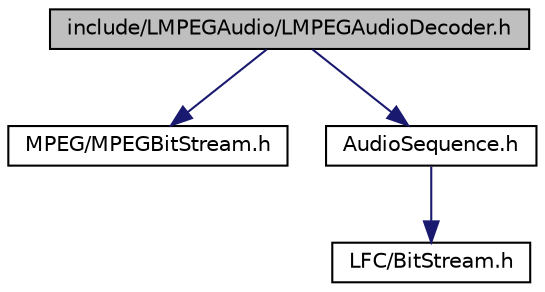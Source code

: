digraph G
{
  edge [fontname="Helvetica",fontsize="10",labelfontname="Helvetica",labelfontsize="10"];
  node [fontname="Helvetica",fontsize="10",shape=record];
  Node1 [label="include/LMPEGAudio/LMPEGAudioDecoder.h",height=0.2,width=0.4,color="black", fillcolor="grey75", style="filled" fontcolor="black"];
  Node1 -> Node2 [color="midnightblue",fontsize="10",style="solid",fontname="Helvetica"];
  Node2 [label="MPEG/MPEGBitStream.h",height=0.2,width=0.4,color="black", fillcolor="white", style="filled",URL="$_m_p_e_g_bit_stream_8h.html"];
  Node1 -> Node3 [color="midnightblue",fontsize="10",style="solid",fontname="Helvetica"];
  Node3 [label="AudioSequence.h",height=0.2,width=0.4,color="black", fillcolor="white", style="filled",URL="$_audio_sequence_8h.html"];
  Node3 -> Node4 [color="midnightblue",fontsize="10",style="solid",fontname="Helvetica"];
  Node4 [label="LFC/BitStream.h",height=0.2,width=0.4,color="black", fillcolor="white", style="filled",URL="$_bit_stream_8h.html"];
}
